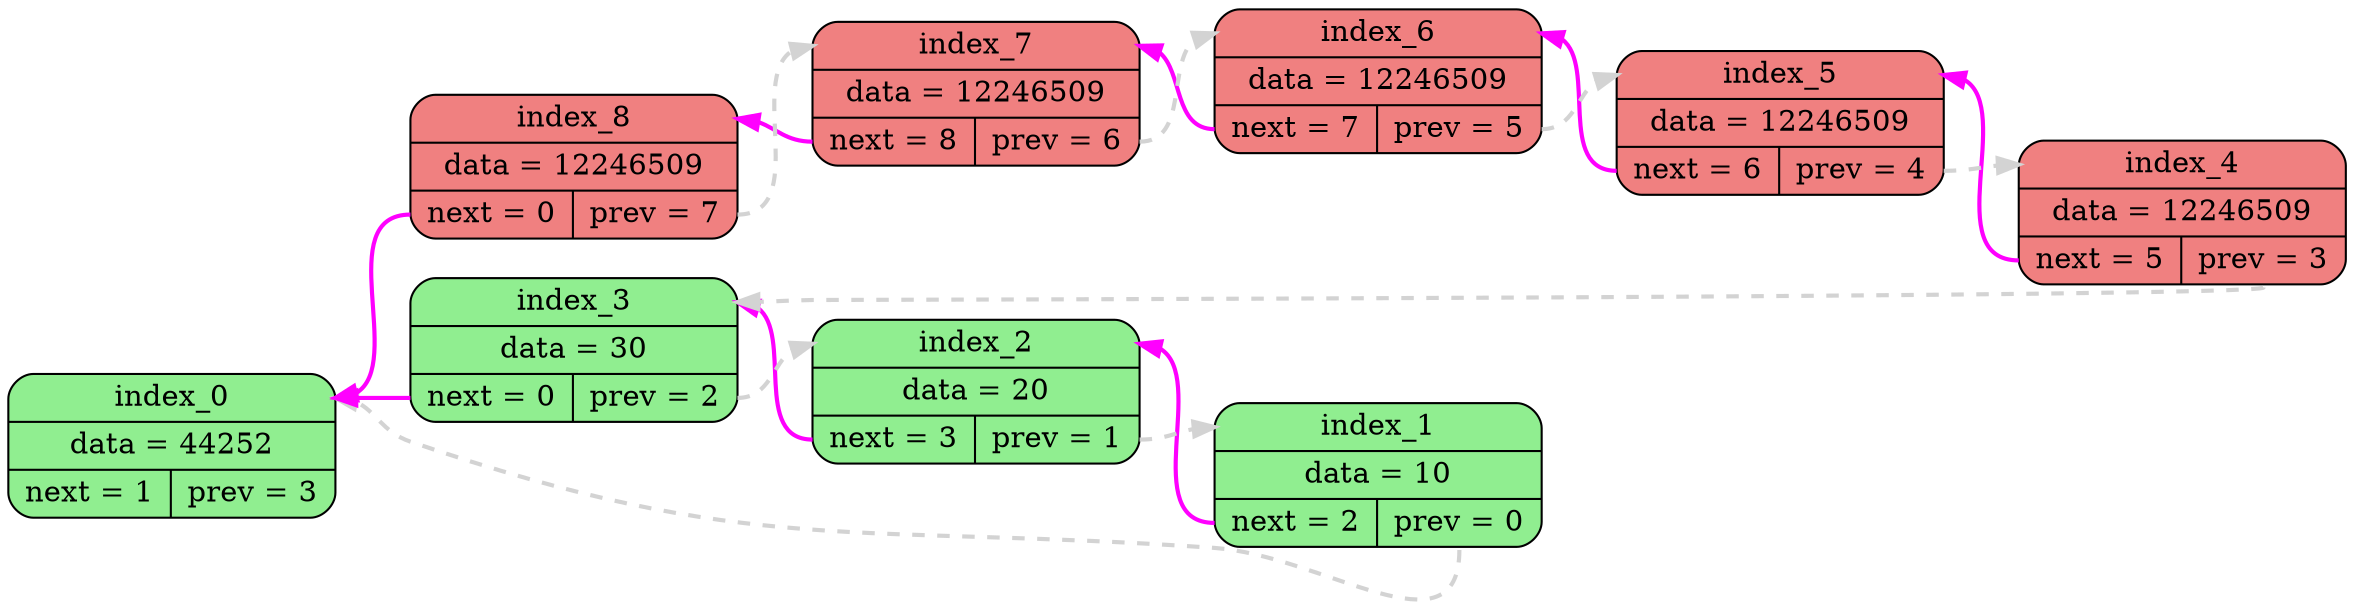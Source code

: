 digraph DUMP
{
    rankdir=RL;
    splines=true;
    node[shape=Mrecord];
    index_0 [style="filled", fillcolor="lightgreen", label = "<h> index_0 | <d> data = 44252 | { <n> next = 1 | <p> prev = 3 }"]
    index_1 [style="filled", fillcolor="lightgreen", label = "<h> index_1 | <d> data = 10 | { <n> next = 2 | <p> prev = 0 }"]
    index_2 [style="filled", fillcolor="lightgreen", label = "<h> index_2 | <d> data = 20 | { <n> next = 3 | <p> prev = 1 }"]
    index_3 [style="filled", fillcolor="lightgreen", label = "<h> index_3 | <d> data = 30 | { <n> next = 0 | <p> prev = 2 }"]
    index_4 [style="filled", fillcolor="lightcoral", label = "<h> index_4 | <d> data = 12246509 | { <n> next = 5 | <p> prev = 3 }"]
    index_5 [style="filled", fillcolor="lightcoral", label = "<h> index_5 | <d> data = 12246509 | { <n> next = 6 | <p> prev = 4 }"]
    index_6 [style="filled", fillcolor="lightcoral", label = "<h> index_6 | <d> data = 12246509 | { <n> next = 7 | <p> prev = 5 }"]
    index_7 [style="filled", fillcolor="lightcoral", label = "<h> index_7 | <d> data = 12246509 | { <n> next = 8 | <p> prev = 6 }"]
    index_8 [style="filled", fillcolor="lightcoral", label = "<h> index_8 | <d> data = 12246509 | { <n> next = 0 | <p> prev = 7 }"]
    index_1:n -> index_2:h [color="magenta", style="bold", arrowhead="normal"];
    index_1:p -> index_0:h [color="lightgrey", style="bold,dashed", arrowhead="normal"];
    index_2:n -> index_3:h [color="magenta", style="bold", arrowhead="normal"];
    index_2:p -> index_1:h [color="lightgrey", style="bold,dashed", arrowhead="normal"];
    index_3:n -> index_0:h [color="magenta", style="bold", arrowhead="normal"];
    index_3:p -> index_2:h [color="lightgrey", style="bold,dashed", arrowhead="normal"];
    index_4:n -> index_5:h [color="magenta", style="bold", arrowhead="normal"];
    index_4:p -> index_3:h [color="lightgrey", style="bold,dashed", arrowhead="normal"];
    index_5:n -> index_6:h [color="magenta", style="bold", arrowhead="normal"];
    index_5:p -> index_4:h [color="lightgrey", style="bold,dashed", arrowhead="normal"];
    index_6:n -> index_7:h [color="magenta", style="bold", arrowhead="normal"];
    index_6:p -> index_5:h [color="lightgrey", style="bold,dashed", arrowhead="normal"];
    index_7:n -> index_8:h [color="magenta", style="bold", arrowhead="normal"];
    index_7:p -> index_6:h [color="lightgrey", style="bold,dashed", arrowhead="normal"];
    index_8:n -> index_0:h [color="magenta", style="bold", arrowhead="normal"];
    index_8:p -> index_7:h [color="lightgrey", style="bold,dashed", arrowhead="normal"];
}

